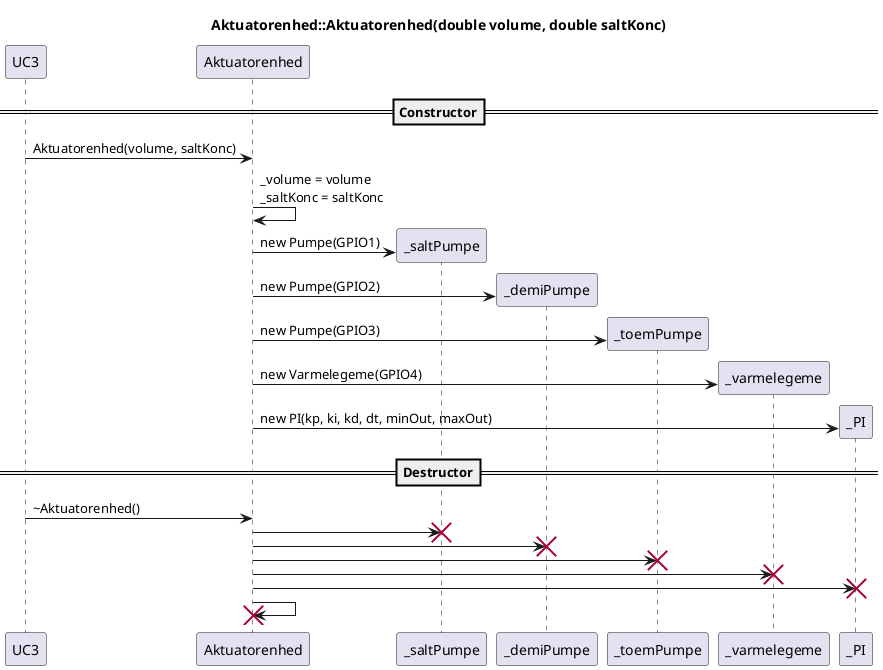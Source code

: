 @startuml SD_AE_conDestructor
title Aktuatorenhed::Aktuatorenhed(double volume, double saltKonc)
participant UC3
participant Aktuatorenhed as AE
participant _saltPumpe as SP
participant _demiPumpe as DP
participant _toemPumpe as TP
participant _varmelegeme as V
participant _PI as PI

==Constructor==
UC3 -> AE : Aktuatorenhed(volume, saltKonc)
AE -> AE : _volume = volume\n_saltKonc = saltKonc
AE -> SP ** : new Pumpe(GPIO1)
AE -> DP ** : new Pumpe(GPIO2)
AE -> TP ** : new Pumpe(GPIO3)
AE -> V ** : new Varmelegeme(GPIO4)
AE -> PI ** : new PI(kp, ki, kd, dt, minOut, maxOut)

==Destructor==
UC3 -> AE : ~Aktuatorenhed()
AE -> SP !!
AE -> DP !!
AE -> TP !!
AE -> V !!
AE -> PI !!
AE -> AE !!

@enduml